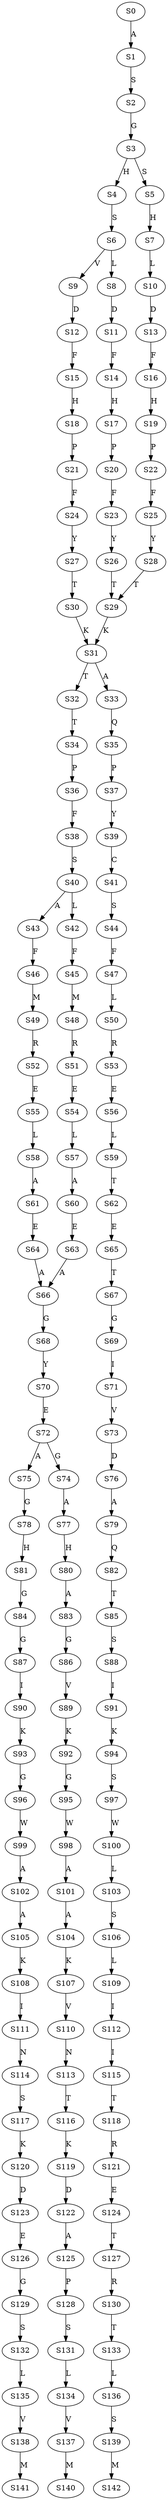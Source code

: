 strict digraph  {
	S0 -> S1 [ label = A ];
	S1 -> S2 [ label = S ];
	S2 -> S3 [ label = G ];
	S3 -> S4 [ label = H ];
	S3 -> S5 [ label = S ];
	S4 -> S6 [ label = S ];
	S5 -> S7 [ label = H ];
	S6 -> S8 [ label = L ];
	S6 -> S9 [ label = V ];
	S7 -> S10 [ label = L ];
	S8 -> S11 [ label = D ];
	S9 -> S12 [ label = D ];
	S10 -> S13 [ label = D ];
	S11 -> S14 [ label = F ];
	S12 -> S15 [ label = F ];
	S13 -> S16 [ label = F ];
	S14 -> S17 [ label = H ];
	S15 -> S18 [ label = H ];
	S16 -> S19 [ label = H ];
	S17 -> S20 [ label = P ];
	S18 -> S21 [ label = P ];
	S19 -> S22 [ label = P ];
	S20 -> S23 [ label = F ];
	S21 -> S24 [ label = F ];
	S22 -> S25 [ label = F ];
	S23 -> S26 [ label = Y ];
	S24 -> S27 [ label = Y ];
	S25 -> S28 [ label = Y ];
	S26 -> S29 [ label = T ];
	S27 -> S30 [ label = T ];
	S28 -> S29 [ label = T ];
	S29 -> S31 [ label = K ];
	S30 -> S31 [ label = K ];
	S31 -> S32 [ label = T ];
	S31 -> S33 [ label = A ];
	S32 -> S34 [ label = T ];
	S33 -> S35 [ label = Q ];
	S34 -> S36 [ label = P ];
	S35 -> S37 [ label = P ];
	S36 -> S38 [ label = F ];
	S37 -> S39 [ label = Y ];
	S38 -> S40 [ label = S ];
	S39 -> S41 [ label = C ];
	S40 -> S42 [ label = L ];
	S40 -> S43 [ label = A ];
	S41 -> S44 [ label = S ];
	S42 -> S45 [ label = F ];
	S43 -> S46 [ label = F ];
	S44 -> S47 [ label = F ];
	S45 -> S48 [ label = M ];
	S46 -> S49 [ label = M ];
	S47 -> S50 [ label = L ];
	S48 -> S51 [ label = R ];
	S49 -> S52 [ label = R ];
	S50 -> S53 [ label = R ];
	S51 -> S54 [ label = E ];
	S52 -> S55 [ label = E ];
	S53 -> S56 [ label = E ];
	S54 -> S57 [ label = L ];
	S55 -> S58 [ label = L ];
	S56 -> S59 [ label = L ];
	S57 -> S60 [ label = A ];
	S58 -> S61 [ label = A ];
	S59 -> S62 [ label = T ];
	S60 -> S63 [ label = E ];
	S61 -> S64 [ label = E ];
	S62 -> S65 [ label = E ];
	S63 -> S66 [ label = A ];
	S64 -> S66 [ label = A ];
	S65 -> S67 [ label = T ];
	S66 -> S68 [ label = G ];
	S67 -> S69 [ label = G ];
	S68 -> S70 [ label = Y ];
	S69 -> S71 [ label = I ];
	S70 -> S72 [ label = E ];
	S71 -> S73 [ label = V ];
	S72 -> S74 [ label = G ];
	S72 -> S75 [ label = A ];
	S73 -> S76 [ label = D ];
	S74 -> S77 [ label = A ];
	S75 -> S78 [ label = G ];
	S76 -> S79 [ label = A ];
	S77 -> S80 [ label = H ];
	S78 -> S81 [ label = H ];
	S79 -> S82 [ label = Q ];
	S80 -> S83 [ label = A ];
	S81 -> S84 [ label = G ];
	S82 -> S85 [ label = T ];
	S83 -> S86 [ label = G ];
	S84 -> S87 [ label = G ];
	S85 -> S88 [ label = S ];
	S86 -> S89 [ label = V ];
	S87 -> S90 [ label = I ];
	S88 -> S91 [ label = I ];
	S89 -> S92 [ label = K ];
	S90 -> S93 [ label = K ];
	S91 -> S94 [ label = K ];
	S92 -> S95 [ label = G ];
	S93 -> S96 [ label = G ];
	S94 -> S97 [ label = S ];
	S95 -> S98 [ label = W ];
	S96 -> S99 [ label = W ];
	S97 -> S100 [ label = W ];
	S98 -> S101 [ label = A ];
	S99 -> S102 [ label = A ];
	S100 -> S103 [ label = L ];
	S101 -> S104 [ label = A ];
	S102 -> S105 [ label = A ];
	S103 -> S106 [ label = S ];
	S104 -> S107 [ label = K ];
	S105 -> S108 [ label = K ];
	S106 -> S109 [ label = L ];
	S107 -> S110 [ label = V ];
	S108 -> S111 [ label = I ];
	S109 -> S112 [ label = I ];
	S110 -> S113 [ label = N ];
	S111 -> S114 [ label = N ];
	S112 -> S115 [ label = I ];
	S113 -> S116 [ label = T ];
	S114 -> S117 [ label = S ];
	S115 -> S118 [ label = T ];
	S116 -> S119 [ label = K ];
	S117 -> S120 [ label = K ];
	S118 -> S121 [ label = R ];
	S119 -> S122 [ label = D ];
	S120 -> S123 [ label = D ];
	S121 -> S124 [ label = E ];
	S122 -> S125 [ label = A ];
	S123 -> S126 [ label = E ];
	S124 -> S127 [ label = T ];
	S125 -> S128 [ label = P ];
	S126 -> S129 [ label = G ];
	S127 -> S130 [ label = R ];
	S128 -> S131 [ label = S ];
	S129 -> S132 [ label = S ];
	S130 -> S133 [ label = T ];
	S131 -> S134 [ label = L ];
	S132 -> S135 [ label = L ];
	S133 -> S136 [ label = L ];
	S134 -> S137 [ label = V ];
	S135 -> S138 [ label = V ];
	S136 -> S139 [ label = S ];
	S137 -> S140 [ label = M ];
	S138 -> S141 [ label = M ];
	S139 -> S142 [ label = M ];
}
